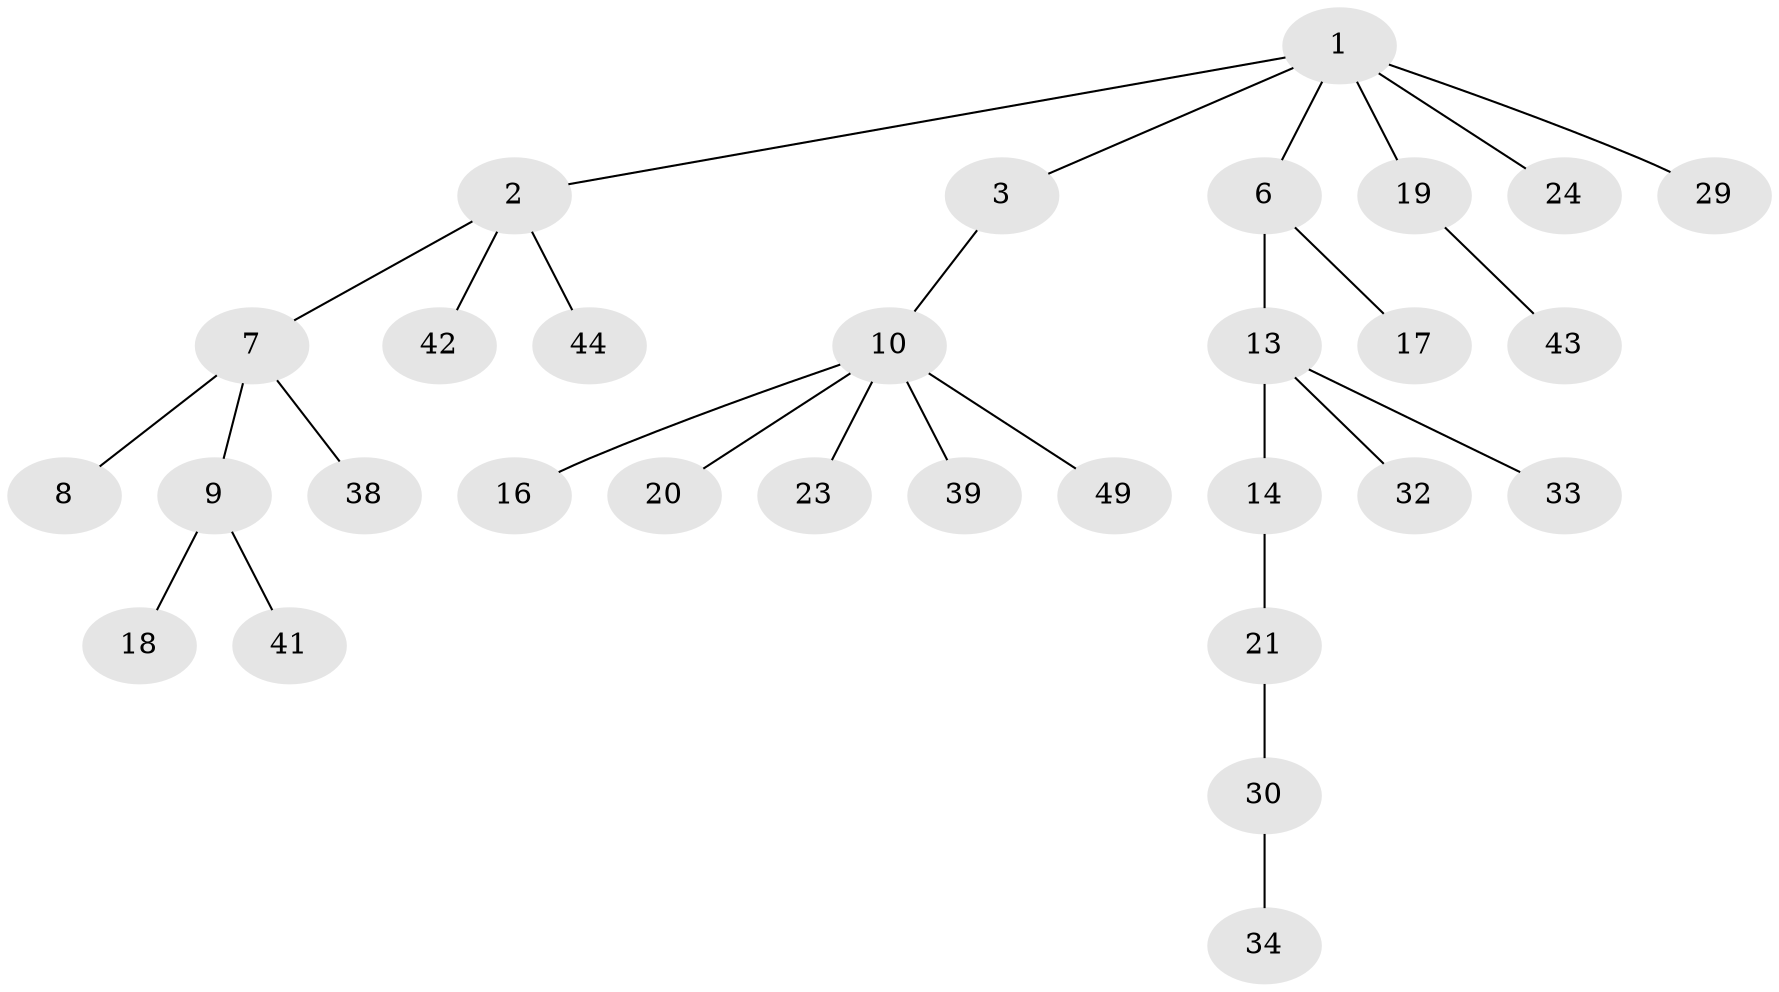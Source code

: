 // original degree distribution, {6: 0.02, 3: 0.1, 2: 0.34, 4: 0.04, 5: 0.02, 7: 0.02, 1: 0.46}
// Generated by graph-tools (version 1.1) at 2025/11/02/27/25 16:11:27]
// undirected, 30 vertices, 29 edges
graph export_dot {
graph [start="1"]
  node [color=gray90,style=filled];
  1 [super="+28"];
  2 [super="+5"];
  3 [super="+4"];
  6 [super="+12"];
  7 [super="+26"];
  8 [super="+36"];
  9 [super="+11"];
  10 [super="+50"];
  13 [super="+25"];
  14 [super="+15"];
  16 [super="+46"];
  17 [super="+22"];
  18 [super="+31"];
  19 [super="+47"];
  20 [super="+27"];
  21 [super="+40"];
  23;
  24;
  29;
  30;
  32;
  33 [super="+35"];
  34 [super="+37"];
  38;
  39;
  41 [super="+45"];
  42;
  43 [super="+48"];
  44;
  49;
  1 -- 2;
  1 -- 3;
  1 -- 6;
  1 -- 19;
  1 -- 24;
  1 -- 29;
  2 -- 44;
  2 -- 42;
  2 -- 7;
  3 -- 10;
  6 -- 13;
  6 -- 17;
  7 -- 8;
  7 -- 9;
  7 -- 38;
  9 -- 18;
  9 -- 41;
  10 -- 16;
  10 -- 20;
  10 -- 23;
  10 -- 39;
  10 -- 49;
  13 -- 14;
  13 -- 32;
  13 -- 33;
  14 -- 21;
  19 -- 43;
  21 -- 30;
  30 -- 34;
}

